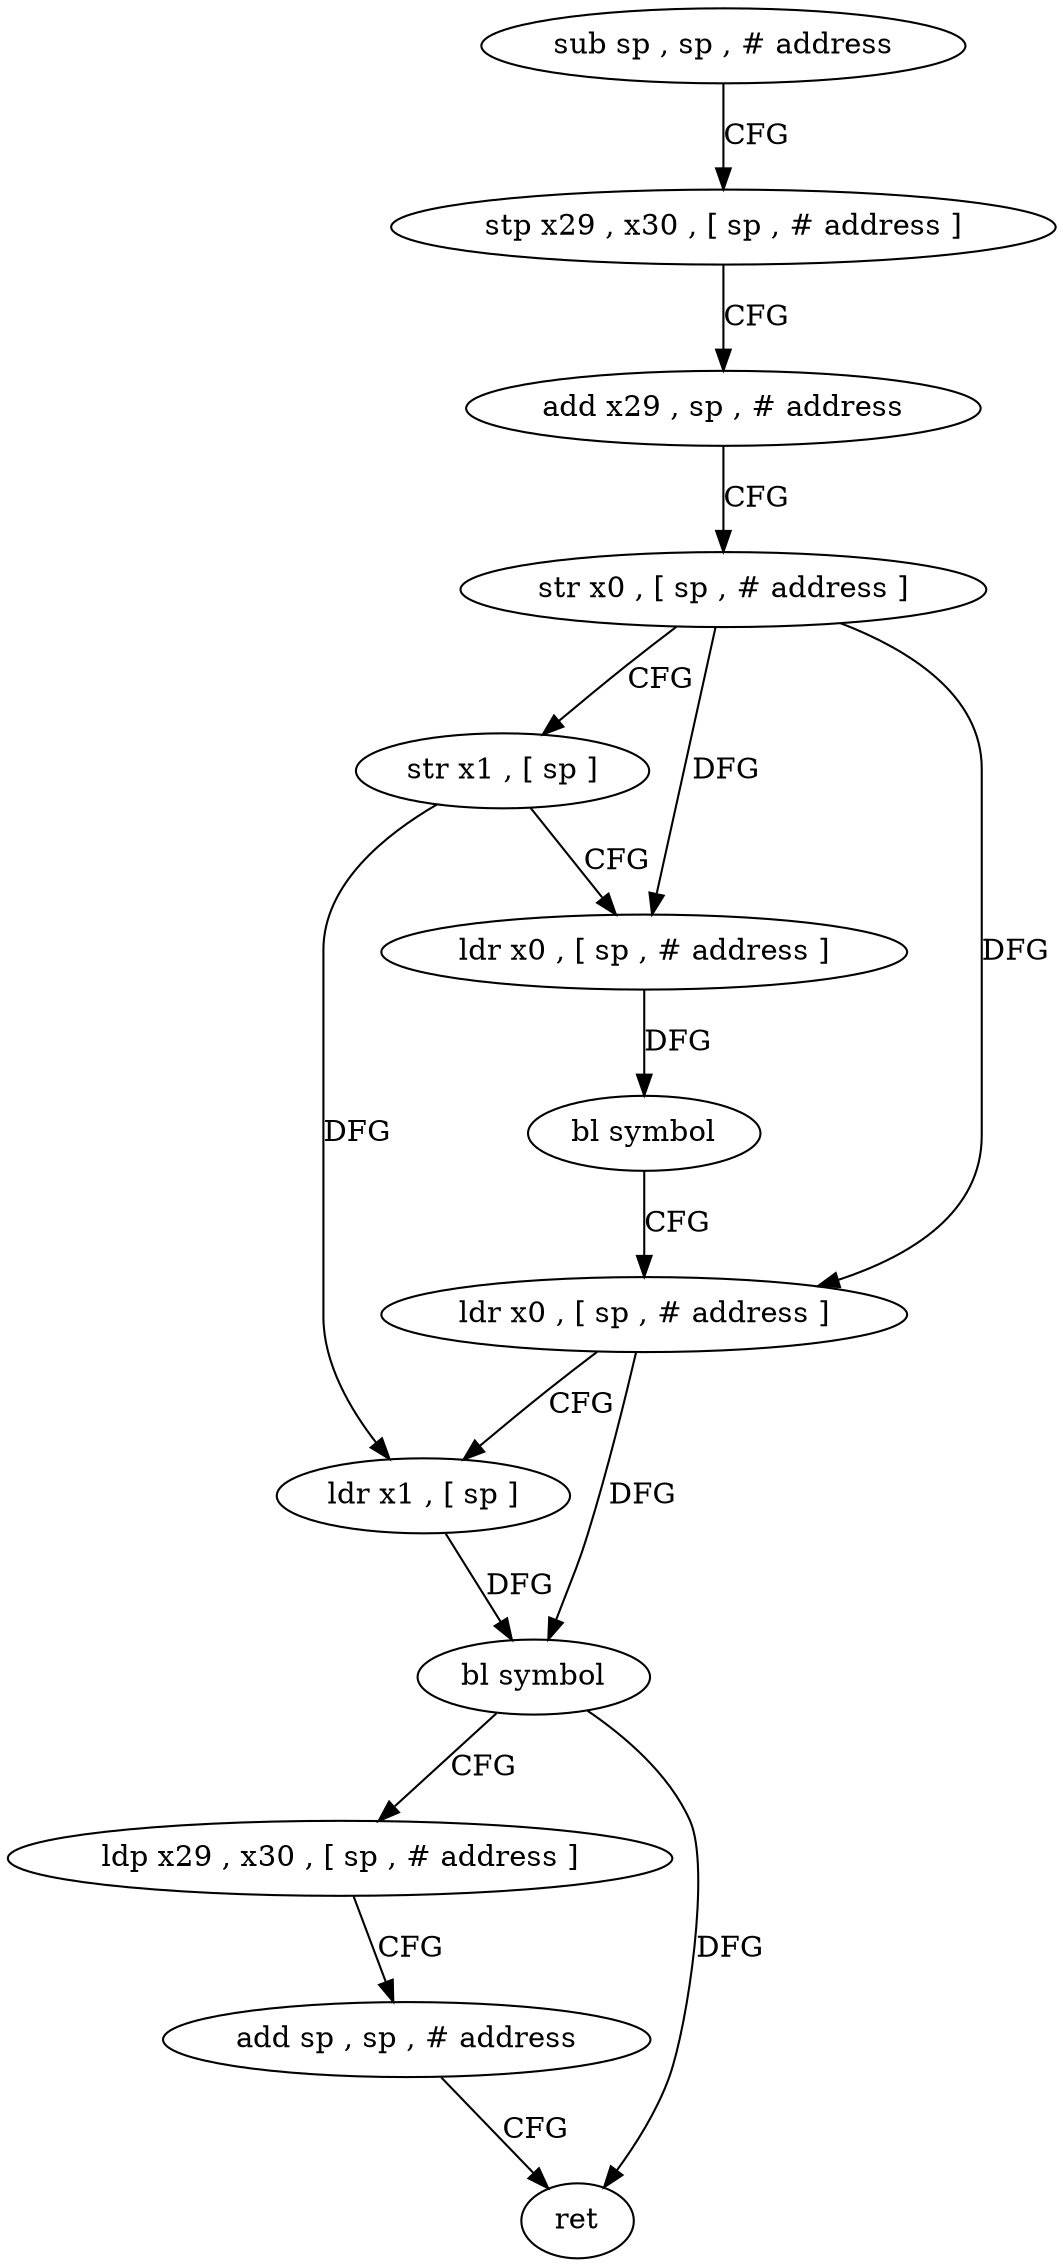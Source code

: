 digraph "func" {
"4270864" [label = "sub sp , sp , # address" ]
"4270868" [label = "stp x29 , x30 , [ sp , # address ]" ]
"4270872" [label = "add x29 , sp , # address" ]
"4270876" [label = "str x0 , [ sp , # address ]" ]
"4270880" [label = "str x1 , [ sp ]" ]
"4270884" [label = "ldr x0 , [ sp , # address ]" ]
"4270888" [label = "bl symbol" ]
"4270892" [label = "ldr x0 , [ sp , # address ]" ]
"4270896" [label = "ldr x1 , [ sp ]" ]
"4270900" [label = "bl symbol" ]
"4270904" [label = "ldp x29 , x30 , [ sp , # address ]" ]
"4270908" [label = "add sp , sp , # address" ]
"4270912" [label = "ret" ]
"4270864" -> "4270868" [ label = "CFG" ]
"4270868" -> "4270872" [ label = "CFG" ]
"4270872" -> "4270876" [ label = "CFG" ]
"4270876" -> "4270880" [ label = "CFG" ]
"4270876" -> "4270884" [ label = "DFG" ]
"4270876" -> "4270892" [ label = "DFG" ]
"4270880" -> "4270884" [ label = "CFG" ]
"4270880" -> "4270896" [ label = "DFG" ]
"4270884" -> "4270888" [ label = "DFG" ]
"4270888" -> "4270892" [ label = "CFG" ]
"4270892" -> "4270896" [ label = "CFG" ]
"4270892" -> "4270900" [ label = "DFG" ]
"4270896" -> "4270900" [ label = "DFG" ]
"4270900" -> "4270904" [ label = "CFG" ]
"4270900" -> "4270912" [ label = "DFG" ]
"4270904" -> "4270908" [ label = "CFG" ]
"4270908" -> "4270912" [ label = "CFG" ]
}

